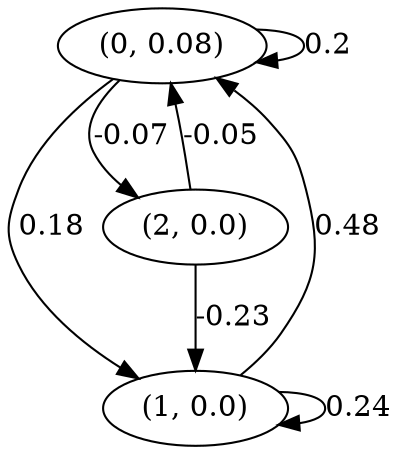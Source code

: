 digraph {
    0 [ label = "(0, 0.08)" ]
    1 [ label = "(1, 0.0)" ]
    2 [ label = "(2, 0.0)" ]
    0 -> 0 [ label = "0.2" ]
    1 -> 1 [ label = "0.24" ]
    1 -> 0 [ label = "0.48" ]
    2 -> 0 [ label = "-0.05" ]
    0 -> 1 [ label = "0.18" ]
    2 -> 1 [ label = "-0.23" ]
    0 -> 2 [ label = "-0.07" ]
}

